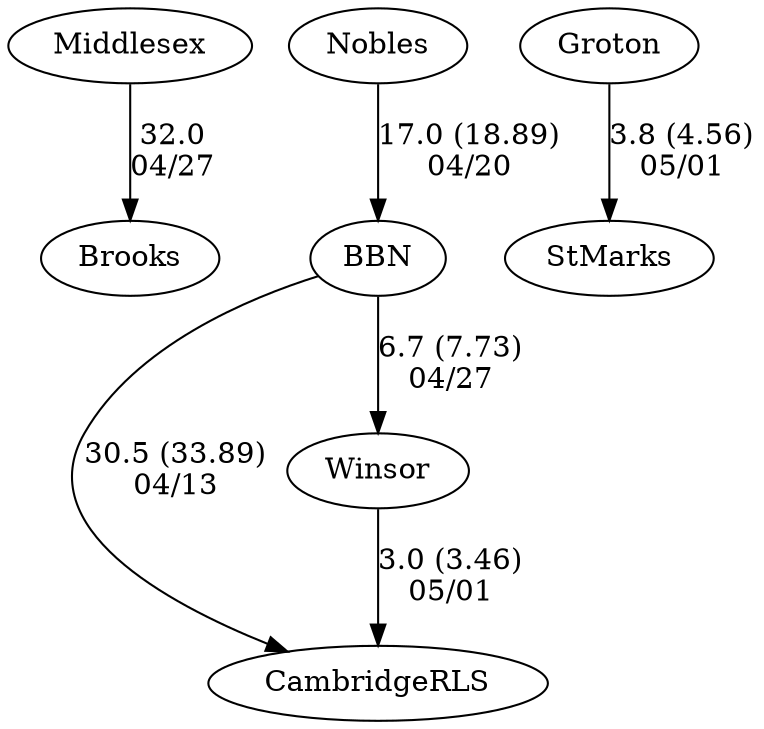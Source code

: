 digraph girls5fours {Brooks [URL="girls5foursBrooks.html"];BBN [URL="girls5foursBBN.html"];CambridgeRLS [URL="girls5foursCambridgeRLS.html"];Groton [URL="girls5foursGroton.html"];Middlesex [URL="girls5foursMiddlesex.html"];Winsor [URL="girls5foursWinsor.html"];Nobles [URL="girls5foursNobles.html"];StMarks [URL="girls5foursStMarks.html"];Winsor -> CambridgeRLS[label="3.0 (3.46)
05/01", weight="97", tooltip="NEIRA Fours,NCDS, Winsor, CRLS			
Distance: 1300 Conditions: Conditions remained the same through all races. Flat water, no wind. Comments: 5th boat race ran a shorter course due to novice coxswains and rowers (~1100m)
None", URL="https://www.row2k.com/results/resultspage.cfm?UID=C55D042DC8DE58BCD614F6CCB55D1228&cat=1", random="random"]; 
BBN -> CambridgeRLS[label="30.5 (33.89)
04/13", weight="70", tooltip="NEIRA Boys & Girls Fours,BB&N CRLS			
Distance: 1350 M Conditions: Crossing tail wind at the start, to crossing head wind in last 1/3. Conmditions varoed durig the day Comments: A good day for all racers lining up in a crossing tail wind at the start.
None", URL="https://www.row2k.com/results/resultspage.cfm?UID=F2BDD2379584CF678DC6C30959529211&cat=5", random="random"]; 
Middlesex -> Brooks[label="32.0
04/27", weight="68", tooltip="NEIRA Boys & Girls Fours,Brooks vs NMH, Middlesex and CRLS			
Distance: 1500m Conditions: Conditions evolved from a slight headwind with flat water to a 12-15 mph cross headwind with significant chop in the middle 500m. Races were 4-3-2-1-5. Times should bet be compared between events. Comments: Thank you to our guests for our first bog day using the new facility! Good luck this season and hope to see you at NEIRAs.
None", URL="https://www.row2k.com/results/resultspage.cfm?UID=DA7A1EFD458CB4B765258C3FD9635963&cat=5", random="random"]; 
Nobles -> BBN[label="17.0 (18.89)
04/20", weight="83", tooltip="NEIRA Girls Fours, Nobles, Groton, BB&N (hosted)			
Distance: 1350 M Conditions: Good conditions all day, even across lanes Comments: Good racing by all, in the 1V Nobles drifted in to the BB&N lane in the last 100 meters, then cut back out, finish order was not impacted but margin was.
Girls 7th, 8th and 9th for BB&N and Nobles raced in the JV course, Great to see everyone out there.
None", URL="https://www.row2k.com/results/resultspage.cfm?UID=61611297C2B5882317693DAB1794C8C4&cat=1", random="random"]; 
Groton -> StMarks[label="3.8 (4.56)
05/01", weight="97", tooltip="NEIRA Boys & Girls Fours,Groton JV vs. St. Marks JV			
Distance: 1250m Conditions: Due to downstream repair work on a dam, the river was very low and the was not much current. There was also very little wind or chop.
None", URL="https://www.row2k.com/results/resultspage.cfm?UID=7F0159CF3B59800CD4DF105B51503B4D&cat=5", random="random"]; 
BBN -> Winsor[label="6.7 (7.73)
04/27", weight="94", tooltip="NEIRA,The Winsor School vs. BB&N			
Distance: 1300 Conditions: Flat and equal conditions across all races. Steering in 3V race resulted in both crews finishing off the course with an indistinguishable margin (deemed a tie). 4V crews reversed lanes mid-race, potentially impacting margin but not finish order. 5th and 6th boats were composite to provide a race for all athletes. Thank you to BB&N for a fun race!
None", URL="https://www.row2k.com/results/resultspage.cfm?UID=0A06BB5337D4EBAFB4A716F6CCD660BF&cat=1", random="random"]}